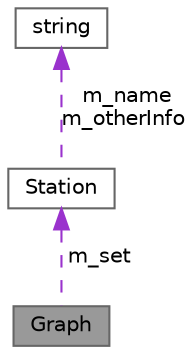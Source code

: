 digraph "Graph"
{
 // LATEX_PDF_SIZE
  bgcolor="transparent";
  edge [fontname=Helvetica,fontsize=10,labelfontname=Helvetica,labelfontsize=10];
  node [fontname=Helvetica,fontsize=10,shape=box,height=0.2,width=0.4];
  Node1 [label="Graph",height=0.2,width=0.4,color="gray40", fillcolor="grey60", style="filled", fontcolor="black",tooltip=" "];
  Node2 -> Node1 [dir="back",color="darkorchid3",style="dashed",label=" m_set" ];
  Node2 [label="Station",height=0.2,width=0.4,color="gray40", fillcolor="white", style="filled",URL="$class_station.html",tooltip=" "];
  Node3 -> Node2 [dir="back",color="darkorchid3",style="dashed",label=" m_name\nm_otherInfo" ];
  Node3 [label="string",height=0.2,width=0.4,color="gray40", fillcolor="white", style="filled",tooltip=" "];
}

